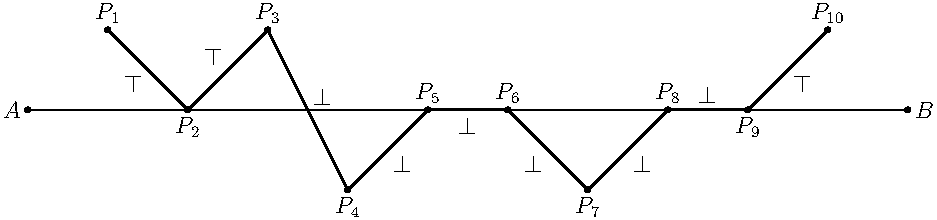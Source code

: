 unitsize(40);

draw((0,0)--(11,0));

pair[] ps = {(1,1),(2,0),(3,1),(4,-1),(5,0),(6,0),(7,-1),(8,0),(9,0),(10,1)};

path pathOfPolyseg(pair[] ps) {
  path polyseg;
  for (pair p:ps) {
    polyseg = polyseg -- p;
  }
  return polyseg;
}

draw(pathOfPolyseg(ps),p=currentpen+1);
for (pair p : ps) {
  dot(p);
}

dot("$P_1$",ps[0],N);
dot("$P_2$",ps[1],S);
dot("$P_3$",ps[2],N);
dot("$P_4$",ps[3],S);
dot("$P_5$",ps[4],N);
dot("$P_6$",ps[5],N);
dot("$P_7$",ps[6],S);
dot("$P_8$",ps[7],N);
dot("$P_9$",ps[8],S);
dot("$P_{10}$",ps[9],N);

label("$\top$",ps[0]--ps[1]);
label("$\top$",ps[1]--ps[2],NW);
label("$\bot$",ps[2]--ps[3],NE);
label("$\bot$",ps[3]--ps[4],SE);
label("$\bot$",ps[4]--ps[5],S);
label("$\bot$",ps[5]--ps[6],SW);
label("$\bot$",ps[6]--ps[7],SE);
label("$\bot$",ps[7]--ps[8],N);
label("$\top$",ps[8]--ps[9],SE);

dot("$A$",(0,0),W);
dot("$B$",(11,0),E);

shipout(format="pdf");
